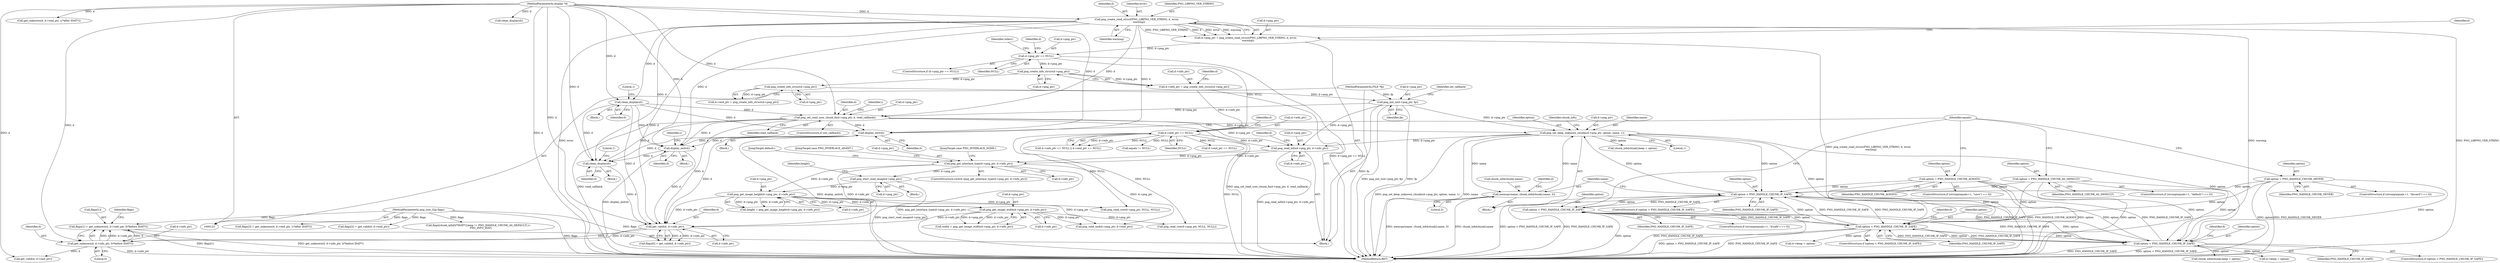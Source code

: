 digraph "0_Android_9d4853418ab2f754c2b63e091c29c5529b8b86ca_32@array" {
"1000605" [label="(Call,flags[1] = get_unknown(d, d->info_ptr, 0/*before IDAT*/))"];
"1000609" [label="(Call,get_unknown(d, d->info_ptr, 0/*before IDAT*/))"];
"1000600" [label="(Call,get_valid(d, d->info_ptr))"];
"1000318" [label="(Call,display_exit(d))"];
"1000451" [label="(Call,display_exit(d))"];
"1000214" [label="(Call,clean_display(d))"];
"1000153" [label="(Call,png_create_read_struct(PNG_LIBPNG_VER_STRING, d, error,\n      warning))"];
"1000127" [label="(MethodParameterIn,display *d)"];
"1000225" [label="(Call,png_set_read_user_chunk_fn(d->png_ptr, d, read_callback))"];
"1000218" [label="(Call,png_init_io(d->png_ptr, fp))"];
"1000188" [label="(Call,png_create_info_struct(d->png_ptr))"];
"1000180" [label="(Call,png_create_info_struct(d->png_ptr))"];
"1000159" [label="(Call,d->png_ptr == NULL)"];
"1000149" [label="(Call,d->png_ptr = png_create_read_struct(PNG_LIBPNG_VER_STRING, d, error,\n      warning))"];
"1000123" [label="(MethodParameterIn,FILE *fp)"];
"1000489" [label="(Call,clean_display(d))"];
"1000461" [label="(Call,png_get_interlace_type(d->png_ptr, d->info_ptr))"];
"1000453" [label="(Call,png_read_info(d->png_ptr, d->info_ptr))"];
"1000353" [label="(Call,png_set_keep_unknown_chunks(d->png_ptr, option, name, 1))"];
"1000340" [label="(Call,option < PNG_HANDLE_CHUNK_IF_SAFE)"];
"1000289" [label="(Call,option = PNG_HANDLE_CHUNK_IF_SAFE)"];
"1000381" [label="(Call,option < PNG_HANDLE_CHUNK_IF_SAFE)"];
"1000265" [label="(Call,option = PNG_HANDLE_CHUNK_AS_DEFAULT)"];
"1000301" [label="(Call,option = PNG_HANDLE_CHUNK_ALWAYS)"];
"1000277" [label="(Call,option = PNG_HANDLE_CHUNK_NEVER)"];
"1000404" [label="(Call,option < PNG_HANDLE_CHUNK_IF_SAFE)"];
"1000345" [label="(Call,memcpy(name, chunk_info[chunk].name, 5))"];
"1000194" [label="(Call,d->info_ptr == NULL)"];
"1000176" [label="(Call,d->info_ptr = png_create_info_struct(d->png_ptr))"];
"1000523" [label="(Call,png_get_image_width(d->png_ptr, d->info_ptr))"];
"1000508" [label="(Call,png_get_image_height(d->png_ptr, d->info_ptr))"];
"1000502" [label="(Call,png_start_read_image(d->png_ptr))"];
"1000126" [label="(MethodParameterIn,png_uint_32p flags)"];
"1000509" [label="(Call,d->png_ptr)"];
"1000385" [label="(Call,d->keep = option)"];
"1000462" [label="(Call,d->png_ptr)"];
"1000186" [label="(Identifier,d)"];
"1000257" [label="(ControlStructure,if (strcmp(equals+1, \"default\") == 0))"];
"1000610" [label="(Identifier,d)"];
"1000381" [label="(Call,option < PNG_HANDLE_CHUNK_IF_SAFE)"];
"1000301" [label="(Call,option = PNG_HANDLE_CHUNK_ALWAYS)"];
"1000380" [label="(ControlStructure,if (option < PNG_HANDLE_CHUNK_IF_SAFE))"];
"1000277" [label="(Call,option = PNG_HANDLE_CHUNK_NEVER)"];
"1000219" [label="(Call,d->png_ptr)"];
"1000156" [label="(Identifier,error)"];
"1000468" [label="(Block,)"];
"1000290" [label="(Identifier,option)"];
"1000479" [label="(JumpTarget,default:)"];
"1000609" [label="(Call,get_unknown(d, d->info_ptr, 0/*before IDAT*/))"];
"1000346" [label="(Identifier,name)"];
"1000460" [label="(ControlStructure,switch (png_get_interlace_type(d->png_ptr, d->info_ptr)))"];
"1000404" [label="(Call,option < PNG_HANDLE_CHUNK_IF_SAFE)"];
"1000217" [label="(Literal,1)"];
"1000178" [label="(Identifier,d)"];
"1000240" [label="(Identifier,i)"];
"1000410" [label="(Identifier,d)"];
"1000461" [label="(Call,png_get_interlace_type(d->png_ptr, d->info_ptr))"];
"1000635" [label="(Call,flags[3] = get_unknown(d, d->end_ptr, 1/*after IDAT*/))"];
"1000265" [label="(Call,option = PNG_HANDLE_CHUNK_AS_DEFAULT)"];
"1000241" [label="(Block,)"];
"1000454" [label="(Call,d->png_ptr)"];
"1000195" [label="(Call,d->info_ptr)"];
"1000154" [label="(Identifier,PNG_LIBPNG_VER_STRING)"];
"1000176" [label="(Call,d->info_ptr = png_create_info_struct(d->png_ptr))"];
"1000463" [label="(Identifier,d)"];
"1000639" [label="(Call,get_unknown(d, d->end_ptr, 1/*after IDAT*/))"];
"1000234" [label="(Identifier,i)"];
"1000352" [label="(Literal,5)"];
"1000123" [label="(MethodParameterIn,FILE *fp)"];
"1000512" [label="(Call,d->info_ptr)"];
"1000126" [label="(MethodParameterIn,png_uint_32p flags)"];
"1000503" [label="(Call,d->png_ptr)"];
"1000319" [label="(Identifier,d)"];
"1000617" [label="(Identifier,flags)"];
"1000177" [label="(Call,d->info_ptr)"];
"1000291" [label="(Identifier,PNG_HANDLE_CHUNK_IF_SAFE)"];
"1000215" [label="(Identifier,d)"];
"1000527" [label="(Call,d->info_ptr)"];
"1000605" [label="(Call,flags[1] = get_unknown(d, d->info_ptr, 0/*before IDAT*/))"];
"1000189" [label="(Call,d->png_ptr)"];
"1000453" [label="(Call,png_read_info(d->png_ptr, d->info_ptr))"];
"1000340" [label="(Call,option < PNG_HANDLE_CHUNK_IF_SAFE)"];
"1000251" [label="(Call,equals != NULL)"];
"1000596" [label="(Call,flags[0] = get_valid(d, d->info_ptr))"];
"1000161" [label="(Identifier,d)"];
"1000406" [label="(Identifier,PNG_HANDLE_CHUNK_IF_SAFE)"];
"1000626" [label="(Call,flags[2] = get_valid(d, d->end_ptr))"];
"1000457" [label="(Call,d->info_ptr)"];
"1000160" [label="(Call,d->png_ptr)"];
"1000492" [label="(Literal,1)"];
"1000452" [label="(Identifier,d)"];
"1000341" [label="(Identifier,option)"];
"1000489" [label="(Call,clean_display(d))"];
"1000451" [label="(Call,display_exit(d))"];
"1000428" [label="(Call,chunk_info[chunk].keep = option)"];
"1000149" [label="(Call,d->png_ptr = png_create_read_struct(PNG_LIBPNG_VER_STRING, d, error,\n      warning))"];
"1000383" [label="(Identifier,PNG_HANDLE_CHUNK_IF_SAFE)"];
"1000226" [label="(Call,d->png_ptr)"];
"1000614" [label="(Literal,0)"];
"1000343" [label="(Block,)"];
"1000405" [label="(Identifier,option)"];
"1000521" [label="(Call,width = png_get_image_width(d->png_ptr, d->info_ptr))"];
"1000523" [label="(Call,png_get_image_width(d->png_ptr, d->info_ptr))"];
"1000318" [label="(Call,display_exit(d))"];
"1000279" [label="(Identifier,PNG_HANDLE_CHUNK_NEVER)"];
"1000387" [label="(Identifier,d)"];
"1000224" [label="(Identifier,set_callback)"];
"1000490" [label="(Identifier,d)"];
"1000345" [label="(Call,memcpy(name, chunk_info[chunk].name, 5))"];
"1000281" [label="(ControlStructure,if (strcmp(equals+1, \"if-safe\") == 0))"];
"1000602" [label="(Call,d->info_ptr)"];
"1000360" [label="(Call,chunk_info[chunk].keep = option)"];
"1000222" [label="(Identifier,fp)"];
"1000600" [label="(Call,get_valid(d, d->info_ptr))"];
"1000157" [label="(Identifier,warning)"];
"1000155" [label="(Identifier,d)"];
"1000303" [label="(Identifier,PNG_HANDLE_CHUNK_ALWAYS)"];
"1000204" [label="(Block,)"];
"1000305" [label="(Block,)"];
"1000474" [label="(JumpTarget,case PNG_INTERLACE_ADAM7:)"];
"1000359" [label="(Literal,1)"];
"1000465" [label="(Call,d->info_ptr)"];
"1000354" [label="(Call,d->png_ptr)"];
"1000289" [label="(Call,option = PNG_HANDLE_CHUNK_IF_SAFE)"];
"1000230" [label="(Identifier,read_callback)"];
"1000611" [label="(Call,d->info_ptr)"];
"1000153" [label="(Call,png_create_read_struct(PNG_LIBPNG_VER_STRING, d, error,\n      warning))"];
"1000127" [label="(MethodParameterIn,display *d)"];
"1000269" [label="(ControlStructure,if (strcmp(equals+1, \"discard\") == 0))"];
"1000347" [label="(Call,chunk_info[chunk].name)"];
"1000507" [label="(Identifier,height)"];
"1000358" [label="(Identifier,name)"];
"1000408" [label="(Call,d->keep = option)"];
"1000524" [label="(Call,d->png_ptr)"];
"1000583" [label="(Call,png_read_row(d->png_ptr, NULL, NULL))"];
"1000150" [label="(Call,d->png_ptr)"];
"1000601" [label="(Identifier,d)"];
"1000158" [label="(ControlStructure,if (d->png_ptr == NULL))"];
"1000403" [label="(ControlStructure,if (option < PNG_HANDLE_CHUNK_IF_SAFE))"];
"1000342" [label="(Identifier,PNG_HANDLE_CHUNK_IF_SAFE)"];
"1000278" [label="(Identifier,option)"];
"1000166" [label="(Identifier,stderr)"];
"1000188" [label="(Call,png_create_info_struct(d->png_ptr))"];
"1000382" [label="(Identifier,option)"];
"1000198" [label="(Identifier,NULL)"];
"1000355" [label="(Identifier,d)"];
"1000267" [label="(Identifier,PNG_HANDLE_CHUNK_AS_DEFAULT)"];
"1000223" [label="(ControlStructure,if (set_callback))"];
"1000194" [label="(Call,d->info_ptr == NULL)"];
"1000180" [label="(Call,png_create_info_struct(d->png_ptr))"];
"1000225" [label="(Call,png_set_read_user_chunk_fn(d->png_ptr, d, read_callback))"];
"1000565" [label="(Call,png_read_row(d->png_ptr, NULL, NULL))"];
"1000502" [label="(Call,png_start_read_image(d->png_ptr))"];
"1000184" [label="(Call,d->end_ptr = png_create_info_struct(d->png_ptr))"];
"1000353" [label="(Call,png_set_keep_unknown_chunks(d->png_ptr, option, name, 1))"];
"1000589" [label="(Call,png_read_end(d->png_ptr, d->end_ptr))"];
"1000214" [label="(Call,clean_display(d))"];
"1000501" [label="(Block,)"];
"1000129" [label="(Block,)"];
"1000229" [label="(Identifier,d)"];
"1000266" [label="(Identifier,option)"];
"1000508" [label="(Call,png_get_image_height(d->png_ptr, d->info_ptr))"];
"1000159" [label="(Call,d->png_ptr == NULL)"];
"1000506" [label="(Call,height = png_get_image_height(d->png_ptr, d->info_ptr))"];
"1000293" [label="(ControlStructure,if (strcmp(equals+1, \"save\") == 0))"];
"1000630" [label="(Call,get_valid(d, d->end_ptr))"];
"1000322" [label="(Identifier,equals)"];
"1000163" [label="(Identifier,NULL)"];
"1000645" [label="(Call,clean_display(d))"];
"1000201" [label="(Identifier,d)"];
"1000469" [label="(JumpTarget,case PNG_INTERLACE_NONE:)"];
"1000357" [label="(Identifier,option)"];
"1000651" [label="(MethodReturn,RET)"];
"1000218" [label="(Call,png_init_io(d->png_ptr, fp))"];
"1000339" [label="(ControlStructure,if (option < PNG_HANDLE_CHUNK_IF_SAFE))"];
"1000606" [label="(Call,flags[1])"];
"1000199" [label="(Call,d->end_ptr == NULL)"];
"1000363" [label="(Identifier,chunk_info)"];
"1000193" [label="(Call,d->info_ptr == NULL || d->end_ptr == NULL)"];
"1000615" [label="(Call,flags[chunk_info[0/*IDAT*/].keep != PNG_HANDLE_CHUNK_AS_DEFAULT] |=\n      PNG_INFO_IDAT)"];
"1000302" [label="(Identifier,option)"];
"1000181" [label="(Call,d->png_ptr)"];
"1000605" -> "1000129"  [label="AST: "];
"1000605" -> "1000609"  [label="CFG: "];
"1000606" -> "1000605"  [label="AST: "];
"1000609" -> "1000605"  [label="AST: "];
"1000617" -> "1000605"  [label="CFG: "];
"1000605" -> "1000651"  [label="DDG: get_unknown(d, d->info_ptr, 0/*before IDAT*/)"];
"1000605" -> "1000651"  [label="DDG: flags[1]"];
"1000609" -> "1000605"  [label="DDG: d"];
"1000609" -> "1000605"  [label="DDG: d->info_ptr"];
"1000609" -> "1000605"  [label="DDG: 0"];
"1000126" -> "1000605"  [label="DDG: flags"];
"1000609" -> "1000614"  [label="CFG: "];
"1000610" -> "1000609"  [label="AST: "];
"1000611" -> "1000609"  [label="AST: "];
"1000614" -> "1000609"  [label="AST: "];
"1000609" -> "1000651"  [label="DDG: d->info_ptr"];
"1000600" -> "1000609"  [label="DDG: d"];
"1000600" -> "1000609"  [label="DDG: d->info_ptr"];
"1000127" -> "1000609"  [label="DDG: d"];
"1000609" -> "1000630"  [label="DDG: d"];
"1000600" -> "1000596"  [label="AST: "];
"1000600" -> "1000602"  [label="CFG: "];
"1000601" -> "1000600"  [label="AST: "];
"1000602" -> "1000600"  [label="AST: "];
"1000596" -> "1000600"  [label="CFG: "];
"1000600" -> "1000596"  [label="DDG: d"];
"1000600" -> "1000596"  [label="DDG: d->info_ptr"];
"1000318" -> "1000600"  [label="DDG: d"];
"1000451" -> "1000600"  [label="DDG: d"];
"1000489" -> "1000600"  [label="DDG: d"];
"1000214" -> "1000600"  [label="DDG: d"];
"1000225" -> "1000600"  [label="DDG: d"];
"1000153" -> "1000600"  [label="DDG: d"];
"1000127" -> "1000600"  [label="DDG: d"];
"1000461" -> "1000600"  [label="DDG: d->info_ptr"];
"1000523" -> "1000600"  [label="DDG: d->info_ptr"];
"1000508" -> "1000600"  [label="DDG: d->info_ptr"];
"1000318" -> "1000305"  [label="AST: "];
"1000318" -> "1000319"  [label="CFG: "];
"1000319" -> "1000318"  [label="AST: "];
"1000322" -> "1000318"  [label="CFG: "];
"1000318" -> "1000651"  [label="DDG: display_exit(d)"];
"1000451" -> "1000318"  [label="DDG: d"];
"1000214" -> "1000318"  [label="DDG: d"];
"1000225" -> "1000318"  [label="DDG: d"];
"1000153" -> "1000318"  [label="DDG: d"];
"1000127" -> "1000318"  [label="DDG: d"];
"1000318" -> "1000451"  [label="DDG: d"];
"1000318" -> "1000489"  [label="DDG: d"];
"1000451" -> "1000241"  [label="AST: "];
"1000451" -> "1000452"  [label="CFG: "];
"1000452" -> "1000451"  [label="AST: "];
"1000240" -> "1000451"  [label="CFG: "];
"1000451" -> "1000651"  [label="DDG: display_exit(d)"];
"1000214" -> "1000451"  [label="DDG: d"];
"1000225" -> "1000451"  [label="DDG: d"];
"1000153" -> "1000451"  [label="DDG: d"];
"1000127" -> "1000451"  [label="DDG: d"];
"1000451" -> "1000489"  [label="DDG: d"];
"1000214" -> "1000204"  [label="AST: "];
"1000214" -> "1000215"  [label="CFG: "];
"1000215" -> "1000214"  [label="AST: "];
"1000217" -> "1000214"  [label="CFG: "];
"1000153" -> "1000214"  [label="DDG: d"];
"1000127" -> "1000214"  [label="DDG: d"];
"1000214" -> "1000225"  [label="DDG: d"];
"1000214" -> "1000489"  [label="DDG: d"];
"1000153" -> "1000149"  [label="AST: "];
"1000153" -> "1000157"  [label="CFG: "];
"1000154" -> "1000153"  [label="AST: "];
"1000155" -> "1000153"  [label="AST: "];
"1000156" -> "1000153"  [label="AST: "];
"1000157" -> "1000153"  [label="AST: "];
"1000149" -> "1000153"  [label="CFG: "];
"1000153" -> "1000651"  [label="DDG: warning"];
"1000153" -> "1000651"  [label="DDG: PNG_LIBPNG_VER_STRING"];
"1000153" -> "1000651"  [label="DDG: error"];
"1000153" -> "1000149"  [label="DDG: PNG_LIBPNG_VER_STRING"];
"1000153" -> "1000149"  [label="DDG: d"];
"1000153" -> "1000149"  [label="DDG: error"];
"1000153" -> "1000149"  [label="DDG: warning"];
"1000127" -> "1000153"  [label="DDG: d"];
"1000153" -> "1000225"  [label="DDG: d"];
"1000153" -> "1000489"  [label="DDG: d"];
"1000127" -> "1000122"  [label="AST: "];
"1000127" -> "1000651"  [label="DDG: d"];
"1000127" -> "1000225"  [label="DDG: d"];
"1000127" -> "1000489"  [label="DDG: d"];
"1000127" -> "1000630"  [label="DDG: d"];
"1000127" -> "1000639"  [label="DDG: d"];
"1000127" -> "1000645"  [label="DDG: d"];
"1000225" -> "1000223"  [label="AST: "];
"1000225" -> "1000230"  [label="CFG: "];
"1000226" -> "1000225"  [label="AST: "];
"1000229" -> "1000225"  [label="AST: "];
"1000230" -> "1000225"  [label="AST: "];
"1000234" -> "1000225"  [label="CFG: "];
"1000225" -> "1000651"  [label="DDG: png_set_read_user_chunk_fn(d->png_ptr, d, read_callback)"];
"1000225" -> "1000651"  [label="DDG: read_callback"];
"1000218" -> "1000225"  [label="DDG: d->png_ptr"];
"1000225" -> "1000353"  [label="DDG: d->png_ptr"];
"1000225" -> "1000453"  [label="DDG: d->png_ptr"];
"1000225" -> "1000489"  [label="DDG: d"];
"1000218" -> "1000129"  [label="AST: "];
"1000218" -> "1000222"  [label="CFG: "];
"1000219" -> "1000218"  [label="AST: "];
"1000222" -> "1000218"  [label="AST: "];
"1000224" -> "1000218"  [label="CFG: "];
"1000218" -> "1000651"  [label="DDG: png_init_io(d->png_ptr, fp)"];
"1000218" -> "1000651"  [label="DDG: fp"];
"1000188" -> "1000218"  [label="DDG: d->png_ptr"];
"1000123" -> "1000218"  [label="DDG: fp"];
"1000218" -> "1000353"  [label="DDG: d->png_ptr"];
"1000218" -> "1000453"  [label="DDG: d->png_ptr"];
"1000188" -> "1000184"  [label="AST: "];
"1000188" -> "1000189"  [label="CFG: "];
"1000189" -> "1000188"  [label="AST: "];
"1000184" -> "1000188"  [label="CFG: "];
"1000188" -> "1000184"  [label="DDG: d->png_ptr"];
"1000180" -> "1000188"  [label="DDG: d->png_ptr"];
"1000180" -> "1000176"  [label="AST: "];
"1000180" -> "1000181"  [label="CFG: "];
"1000181" -> "1000180"  [label="AST: "];
"1000176" -> "1000180"  [label="CFG: "];
"1000180" -> "1000176"  [label="DDG: d->png_ptr"];
"1000159" -> "1000180"  [label="DDG: d->png_ptr"];
"1000159" -> "1000158"  [label="AST: "];
"1000159" -> "1000163"  [label="CFG: "];
"1000160" -> "1000159"  [label="AST: "];
"1000163" -> "1000159"  [label="AST: "];
"1000166" -> "1000159"  [label="CFG: "];
"1000178" -> "1000159"  [label="CFG: "];
"1000159" -> "1000651"  [label="DDG: d->png_ptr == NULL"];
"1000149" -> "1000159"  [label="DDG: d->png_ptr"];
"1000159" -> "1000194"  [label="DDG: NULL"];
"1000149" -> "1000129"  [label="AST: "];
"1000150" -> "1000149"  [label="AST: "];
"1000161" -> "1000149"  [label="CFG: "];
"1000149" -> "1000651"  [label="DDG: png_create_read_struct(PNG_LIBPNG_VER_STRING, d, error,\n      warning)"];
"1000123" -> "1000122"  [label="AST: "];
"1000123" -> "1000651"  [label="DDG: fp"];
"1000489" -> "1000468"  [label="AST: "];
"1000489" -> "1000490"  [label="CFG: "];
"1000490" -> "1000489"  [label="AST: "];
"1000492" -> "1000489"  [label="CFG: "];
"1000461" -> "1000460"  [label="AST: "];
"1000461" -> "1000465"  [label="CFG: "];
"1000462" -> "1000461"  [label="AST: "];
"1000465" -> "1000461"  [label="AST: "];
"1000469" -> "1000461"  [label="CFG: "];
"1000474" -> "1000461"  [label="CFG: "];
"1000479" -> "1000461"  [label="CFG: "];
"1000461" -> "1000651"  [label="DDG: png_get_interlace_type(d->png_ptr, d->info_ptr)"];
"1000453" -> "1000461"  [label="DDG: d->png_ptr"];
"1000453" -> "1000461"  [label="DDG: d->info_ptr"];
"1000461" -> "1000502"  [label="DDG: d->png_ptr"];
"1000461" -> "1000508"  [label="DDG: d->info_ptr"];
"1000461" -> "1000589"  [label="DDG: d->png_ptr"];
"1000453" -> "1000129"  [label="AST: "];
"1000453" -> "1000457"  [label="CFG: "];
"1000454" -> "1000453"  [label="AST: "];
"1000457" -> "1000453"  [label="AST: "];
"1000463" -> "1000453"  [label="CFG: "];
"1000453" -> "1000651"  [label="DDG: png_read_info(d->png_ptr, d->info_ptr)"];
"1000353" -> "1000453"  [label="DDG: d->png_ptr"];
"1000194" -> "1000453"  [label="DDG: d->info_ptr"];
"1000353" -> "1000343"  [label="AST: "];
"1000353" -> "1000359"  [label="CFG: "];
"1000354" -> "1000353"  [label="AST: "];
"1000357" -> "1000353"  [label="AST: "];
"1000358" -> "1000353"  [label="AST: "];
"1000359" -> "1000353"  [label="AST: "];
"1000363" -> "1000353"  [label="CFG: "];
"1000353" -> "1000651"  [label="DDG: png_set_keep_unknown_chunks(d->png_ptr, option, name, 1)"];
"1000353" -> "1000651"  [label="DDG: name"];
"1000353" -> "1000340"  [label="DDG: option"];
"1000353" -> "1000345"  [label="DDG: name"];
"1000340" -> "1000353"  [label="DDG: option"];
"1000345" -> "1000353"  [label="DDG: name"];
"1000353" -> "1000360"  [label="DDG: option"];
"1000353" -> "1000381"  [label="DDG: option"];
"1000353" -> "1000404"  [label="DDG: option"];
"1000340" -> "1000339"  [label="AST: "];
"1000340" -> "1000342"  [label="CFG: "];
"1000341" -> "1000340"  [label="AST: "];
"1000342" -> "1000340"  [label="AST: "];
"1000346" -> "1000340"  [label="CFG: "];
"1000340" -> "1000651"  [label="DDG: PNG_HANDLE_CHUNK_IF_SAFE"];
"1000340" -> "1000651"  [label="DDG: option < PNG_HANDLE_CHUNK_IF_SAFE"];
"1000340" -> "1000289"  [label="DDG: PNG_HANDLE_CHUNK_IF_SAFE"];
"1000289" -> "1000340"  [label="DDG: option"];
"1000265" -> "1000340"  [label="DDG: option"];
"1000301" -> "1000340"  [label="DDG: option"];
"1000277" -> "1000340"  [label="DDG: option"];
"1000381" -> "1000340"  [label="DDG: option"];
"1000381" -> "1000340"  [label="DDG: PNG_HANDLE_CHUNK_IF_SAFE"];
"1000404" -> "1000340"  [label="DDG: option"];
"1000404" -> "1000340"  [label="DDG: PNG_HANDLE_CHUNK_IF_SAFE"];
"1000340" -> "1000381"  [label="DDG: PNG_HANDLE_CHUNK_IF_SAFE"];
"1000340" -> "1000404"  [label="DDG: PNG_HANDLE_CHUNK_IF_SAFE"];
"1000289" -> "1000281"  [label="AST: "];
"1000289" -> "1000291"  [label="CFG: "];
"1000290" -> "1000289"  [label="AST: "];
"1000291" -> "1000289"  [label="AST: "];
"1000322" -> "1000289"  [label="CFG: "];
"1000289" -> "1000651"  [label="DDG: PNG_HANDLE_CHUNK_IF_SAFE"];
"1000289" -> "1000651"  [label="DDG: option"];
"1000381" -> "1000289"  [label="DDG: PNG_HANDLE_CHUNK_IF_SAFE"];
"1000404" -> "1000289"  [label="DDG: PNG_HANDLE_CHUNK_IF_SAFE"];
"1000289" -> "1000381"  [label="DDG: option"];
"1000289" -> "1000404"  [label="DDG: option"];
"1000381" -> "1000380"  [label="AST: "];
"1000381" -> "1000383"  [label="CFG: "];
"1000382" -> "1000381"  [label="AST: "];
"1000383" -> "1000381"  [label="AST: "];
"1000387" -> "1000381"  [label="CFG: "];
"1000381" -> "1000651"  [label="DDG: PNG_HANDLE_CHUNK_IF_SAFE"];
"1000381" -> "1000651"  [label="DDG: option < PNG_HANDLE_CHUNK_IF_SAFE"];
"1000265" -> "1000381"  [label="DDG: option"];
"1000301" -> "1000381"  [label="DDG: option"];
"1000277" -> "1000381"  [label="DDG: option"];
"1000404" -> "1000381"  [label="DDG: option"];
"1000404" -> "1000381"  [label="DDG: PNG_HANDLE_CHUNK_IF_SAFE"];
"1000381" -> "1000385"  [label="DDG: option"];
"1000381" -> "1000404"  [label="DDG: option"];
"1000381" -> "1000404"  [label="DDG: PNG_HANDLE_CHUNK_IF_SAFE"];
"1000265" -> "1000257"  [label="AST: "];
"1000265" -> "1000267"  [label="CFG: "];
"1000266" -> "1000265"  [label="AST: "];
"1000267" -> "1000265"  [label="AST: "];
"1000322" -> "1000265"  [label="CFG: "];
"1000265" -> "1000651"  [label="DDG: option"];
"1000265" -> "1000404"  [label="DDG: option"];
"1000301" -> "1000293"  [label="AST: "];
"1000301" -> "1000303"  [label="CFG: "];
"1000302" -> "1000301"  [label="AST: "];
"1000303" -> "1000301"  [label="AST: "];
"1000322" -> "1000301"  [label="CFG: "];
"1000301" -> "1000651"  [label="DDG: PNG_HANDLE_CHUNK_ALWAYS"];
"1000301" -> "1000651"  [label="DDG: option"];
"1000301" -> "1000404"  [label="DDG: option"];
"1000277" -> "1000269"  [label="AST: "];
"1000277" -> "1000279"  [label="CFG: "];
"1000278" -> "1000277"  [label="AST: "];
"1000279" -> "1000277"  [label="AST: "];
"1000322" -> "1000277"  [label="CFG: "];
"1000277" -> "1000651"  [label="DDG: option"];
"1000277" -> "1000651"  [label="DDG: PNG_HANDLE_CHUNK_NEVER"];
"1000277" -> "1000404"  [label="DDG: option"];
"1000404" -> "1000403"  [label="AST: "];
"1000404" -> "1000406"  [label="CFG: "];
"1000405" -> "1000404"  [label="AST: "];
"1000406" -> "1000404"  [label="AST: "];
"1000410" -> "1000404"  [label="CFG: "];
"1000404" -> "1000651"  [label="DDG: option < PNG_HANDLE_CHUNK_IF_SAFE"];
"1000404" -> "1000651"  [label="DDG: PNG_HANDLE_CHUNK_IF_SAFE"];
"1000404" -> "1000408"  [label="DDG: option"];
"1000404" -> "1000428"  [label="DDG: option"];
"1000345" -> "1000343"  [label="AST: "];
"1000345" -> "1000352"  [label="CFG: "];
"1000346" -> "1000345"  [label="AST: "];
"1000347" -> "1000345"  [label="AST: "];
"1000352" -> "1000345"  [label="AST: "];
"1000355" -> "1000345"  [label="CFG: "];
"1000345" -> "1000651"  [label="DDG: chunk_info[chunk].name"];
"1000345" -> "1000651"  [label="DDG: memcpy(name, chunk_info[chunk].name, 5)"];
"1000194" -> "1000193"  [label="AST: "];
"1000194" -> "1000198"  [label="CFG: "];
"1000195" -> "1000194"  [label="AST: "];
"1000198" -> "1000194"  [label="AST: "];
"1000201" -> "1000194"  [label="CFG: "];
"1000193" -> "1000194"  [label="CFG: "];
"1000194" -> "1000651"  [label="DDG: NULL"];
"1000194" -> "1000193"  [label="DDG: d->info_ptr"];
"1000194" -> "1000193"  [label="DDG: NULL"];
"1000176" -> "1000194"  [label="DDG: d->info_ptr"];
"1000194" -> "1000199"  [label="DDG: NULL"];
"1000194" -> "1000251"  [label="DDG: NULL"];
"1000194" -> "1000565"  [label="DDG: NULL"];
"1000194" -> "1000583"  [label="DDG: NULL"];
"1000176" -> "1000129"  [label="AST: "];
"1000177" -> "1000176"  [label="AST: "];
"1000186" -> "1000176"  [label="CFG: "];
"1000523" -> "1000521"  [label="AST: "];
"1000523" -> "1000527"  [label="CFG: "];
"1000524" -> "1000523"  [label="AST: "];
"1000527" -> "1000523"  [label="AST: "];
"1000521" -> "1000523"  [label="CFG: "];
"1000523" -> "1000521"  [label="DDG: d->png_ptr"];
"1000523" -> "1000521"  [label="DDG: d->info_ptr"];
"1000508" -> "1000523"  [label="DDG: d->png_ptr"];
"1000508" -> "1000523"  [label="DDG: d->info_ptr"];
"1000523" -> "1000565"  [label="DDG: d->png_ptr"];
"1000523" -> "1000589"  [label="DDG: d->png_ptr"];
"1000508" -> "1000506"  [label="AST: "];
"1000508" -> "1000512"  [label="CFG: "];
"1000509" -> "1000508"  [label="AST: "];
"1000512" -> "1000508"  [label="AST: "];
"1000506" -> "1000508"  [label="CFG: "];
"1000508" -> "1000506"  [label="DDG: d->png_ptr"];
"1000508" -> "1000506"  [label="DDG: d->info_ptr"];
"1000502" -> "1000508"  [label="DDG: d->png_ptr"];
"1000508" -> "1000583"  [label="DDG: d->png_ptr"];
"1000508" -> "1000589"  [label="DDG: d->png_ptr"];
"1000502" -> "1000501"  [label="AST: "];
"1000502" -> "1000503"  [label="CFG: "];
"1000503" -> "1000502"  [label="AST: "];
"1000507" -> "1000502"  [label="CFG: "];
"1000502" -> "1000651"  [label="DDG: png_start_read_image(d->png_ptr)"];
"1000126" -> "1000122"  [label="AST: "];
"1000126" -> "1000651"  [label="DDG: flags"];
"1000126" -> "1000596"  [label="DDG: flags"];
"1000126" -> "1000615"  [label="DDG: flags"];
"1000126" -> "1000626"  [label="DDG: flags"];
"1000126" -> "1000635"  [label="DDG: flags"];
}
